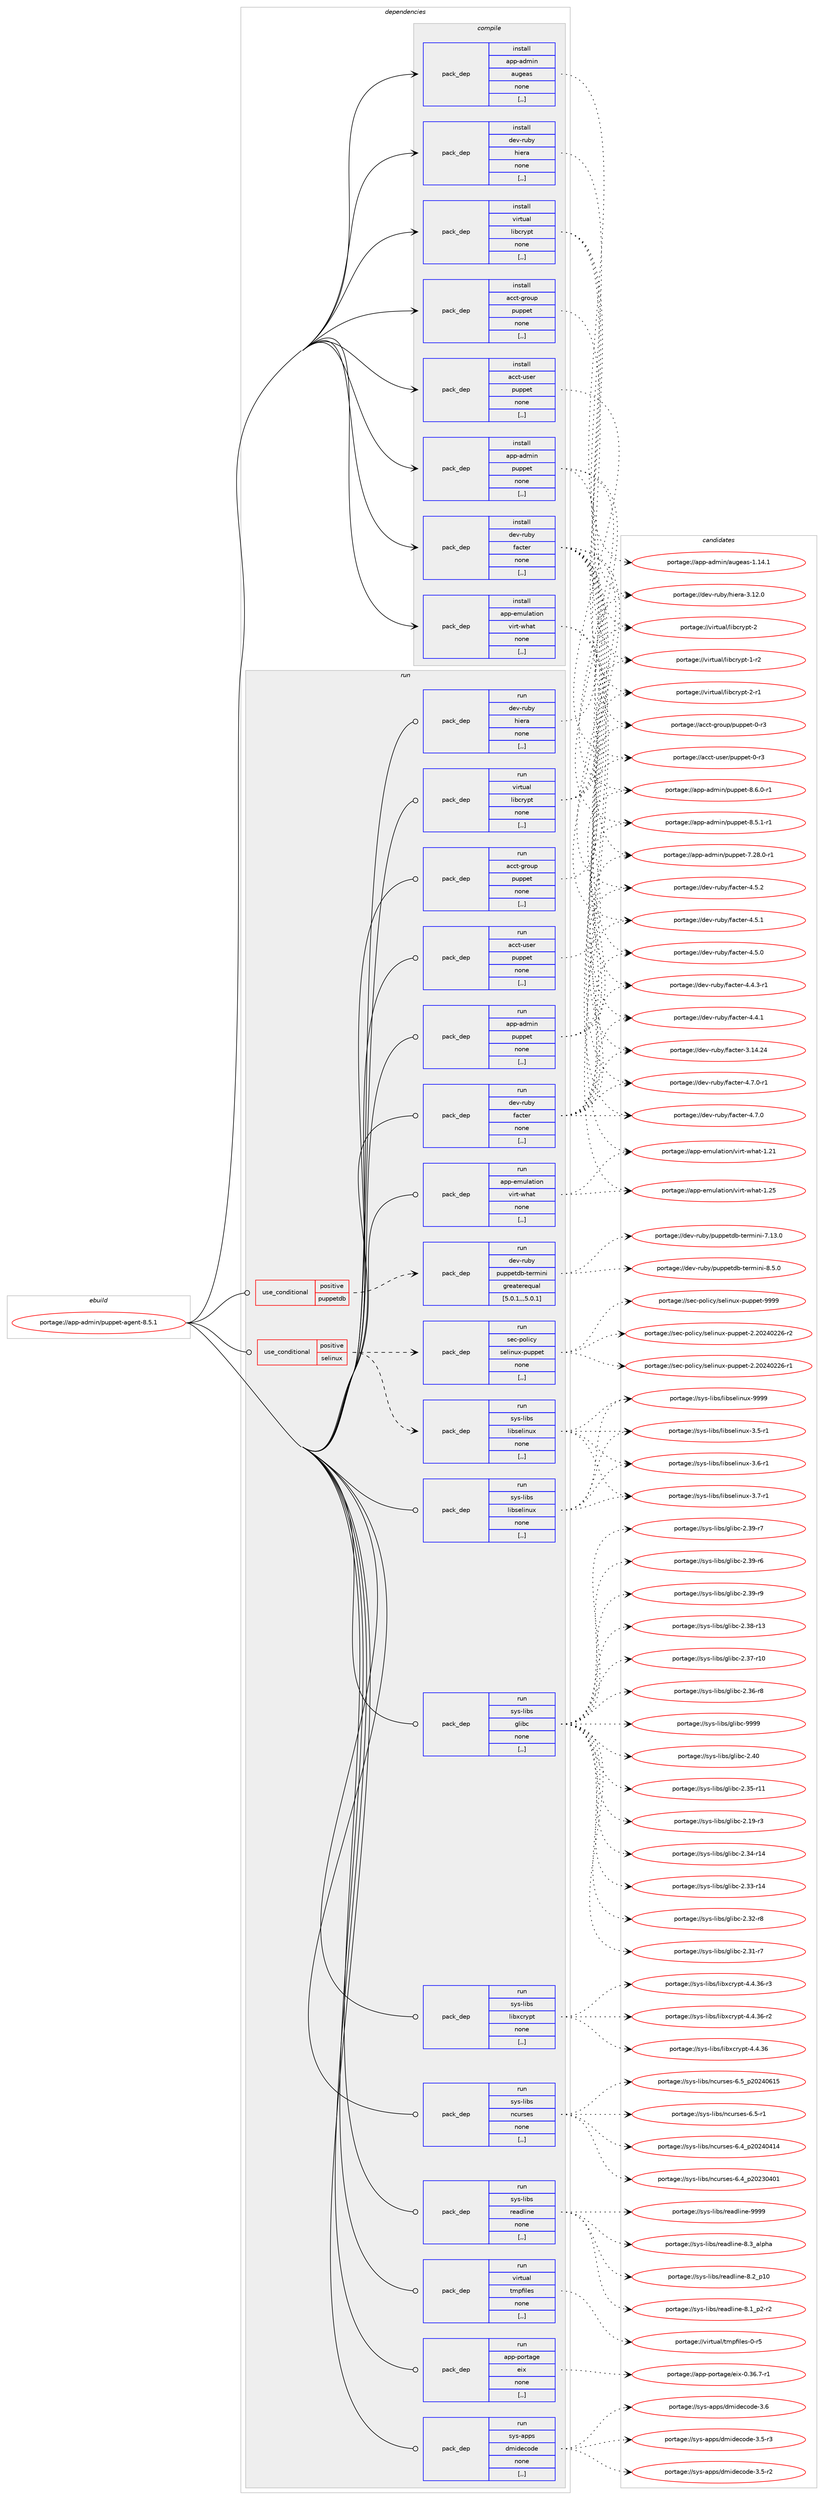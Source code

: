 digraph prolog {

# *************
# Graph options
# *************

newrank=true;
concentrate=true;
compound=true;
graph [rankdir=LR,fontname=Helvetica,fontsize=10,ranksep=1.5];#, ranksep=2.5, nodesep=0.2];
edge  [arrowhead=vee];
node  [fontname=Helvetica,fontsize=10];

# **********
# The ebuild
# **********

subgraph cluster_leftcol {
color=gray;
label=<<i>ebuild</i>>;
id [label="portage://app-admin/puppet-agent-8.5.1", color=red, width=4, href="../app-admin/puppet-agent-8.5.1.svg"];
}

# ****************
# The dependencies
# ****************

subgraph cluster_midcol {
color=gray;
label=<<i>dependencies</i>>;
subgraph cluster_compile {
fillcolor="#eeeeee";
style=filled;
label=<<i>compile</i>>;
subgraph pack2867 {
dependency3683 [label=<<TABLE BORDER="0" CELLBORDER="1" CELLSPACING="0" CELLPADDING="4" WIDTH="220"><TR><TD ROWSPAN="6" CELLPADDING="30">pack_dep</TD></TR><TR><TD WIDTH="110">install</TD></TR><TR><TD>acct-group</TD></TR><TR><TD>puppet</TD></TR><TR><TD>none</TD></TR><TR><TD>[,,]</TD></TR></TABLE>>, shape=none, color=blue];
}
id:e -> dependency3683:w [weight=20,style="solid",arrowhead="vee"];
subgraph pack2868 {
dependency3684 [label=<<TABLE BORDER="0" CELLBORDER="1" CELLSPACING="0" CELLPADDING="4" WIDTH="220"><TR><TD ROWSPAN="6" CELLPADDING="30">pack_dep</TD></TR><TR><TD WIDTH="110">install</TD></TR><TR><TD>acct-user</TD></TR><TR><TD>puppet</TD></TR><TR><TD>none</TD></TR><TR><TD>[,,]</TD></TR></TABLE>>, shape=none, color=blue];
}
id:e -> dependency3684:w [weight=20,style="solid",arrowhead="vee"];
subgraph pack2869 {
dependency3685 [label=<<TABLE BORDER="0" CELLBORDER="1" CELLSPACING="0" CELLPADDING="4" WIDTH="220"><TR><TD ROWSPAN="6" CELLPADDING="30">pack_dep</TD></TR><TR><TD WIDTH="110">install</TD></TR><TR><TD>app-admin</TD></TR><TR><TD>augeas</TD></TR><TR><TD>none</TD></TR><TR><TD>[,,]</TD></TR></TABLE>>, shape=none, color=blue];
}
id:e -> dependency3685:w [weight=20,style="solid",arrowhead="vee"];
subgraph pack2870 {
dependency3686 [label=<<TABLE BORDER="0" CELLBORDER="1" CELLSPACING="0" CELLPADDING="4" WIDTH="220"><TR><TD ROWSPAN="6" CELLPADDING="30">pack_dep</TD></TR><TR><TD WIDTH="110">install</TD></TR><TR><TD>app-emulation</TD></TR><TR><TD>virt-what</TD></TR><TR><TD>none</TD></TR><TR><TD>[,,]</TD></TR></TABLE>>, shape=none, color=blue];
}
id:e -> dependency3686:w [weight=20,style="solid",arrowhead="vee"];
subgraph pack2871 {
dependency3687 [label=<<TABLE BORDER="0" CELLBORDER="1" CELLSPACING="0" CELLPADDING="4" WIDTH="220"><TR><TD ROWSPAN="6" CELLPADDING="30">pack_dep</TD></TR><TR><TD WIDTH="110">install</TD></TR><TR><TD>virtual</TD></TR><TR><TD>libcrypt</TD></TR><TR><TD>none</TD></TR><TR><TD>[,,]</TD></TR></TABLE>>, shape=none, color=blue];
}
id:e -> dependency3687:w [weight=20,style="solid",arrowhead="vee"];
subgraph pack2872 {
dependency3688 [label=<<TABLE BORDER="0" CELLBORDER="1" CELLSPACING="0" CELLPADDING="4" WIDTH="220"><TR><TD ROWSPAN="6" CELLPADDING="30">pack_dep</TD></TR><TR><TD WIDTH="110">install</TD></TR><TR><TD>app-admin</TD></TR><TR><TD>puppet</TD></TR><TR><TD>none</TD></TR><TR><TD>[,,]</TD></TR></TABLE>>, shape=none, color=blue];
}
id:e -> dependency3688:w [weight=20,style="solid",arrowhead="vee"];
subgraph pack2873 {
dependency3689 [label=<<TABLE BORDER="0" CELLBORDER="1" CELLSPACING="0" CELLPADDING="4" WIDTH="220"><TR><TD ROWSPAN="6" CELLPADDING="30">pack_dep</TD></TR><TR><TD WIDTH="110">install</TD></TR><TR><TD>dev-ruby</TD></TR><TR><TD>facter</TD></TR><TR><TD>none</TD></TR><TR><TD>[,,]</TD></TR></TABLE>>, shape=none, color=blue];
}
id:e -> dependency3689:w [weight=20,style="solid",arrowhead="vee"];
subgraph pack2874 {
dependency3690 [label=<<TABLE BORDER="0" CELLBORDER="1" CELLSPACING="0" CELLPADDING="4" WIDTH="220"><TR><TD ROWSPAN="6" CELLPADDING="30">pack_dep</TD></TR><TR><TD WIDTH="110">install</TD></TR><TR><TD>dev-ruby</TD></TR><TR><TD>hiera</TD></TR><TR><TD>none</TD></TR><TR><TD>[,,]</TD></TR></TABLE>>, shape=none, color=blue];
}
id:e -> dependency3690:w [weight=20,style="solid",arrowhead="vee"];
}
subgraph cluster_compileandrun {
fillcolor="#eeeeee";
style=filled;
label=<<i>compile and run</i>>;
}
subgraph cluster_run {
fillcolor="#eeeeee";
style=filled;
label=<<i>run</i>>;
subgraph cond801 {
dependency3691 [label=<<TABLE BORDER="0" CELLBORDER="1" CELLSPACING="0" CELLPADDING="4"><TR><TD ROWSPAN="3" CELLPADDING="10">use_conditional</TD></TR><TR><TD>positive</TD></TR><TR><TD>puppetdb</TD></TR></TABLE>>, shape=none, color=red];
subgraph pack2875 {
dependency3692 [label=<<TABLE BORDER="0" CELLBORDER="1" CELLSPACING="0" CELLPADDING="4" WIDTH="220"><TR><TD ROWSPAN="6" CELLPADDING="30">pack_dep</TD></TR><TR><TD WIDTH="110">run</TD></TR><TR><TD>dev-ruby</TD></TR><TR><TD>puppetdb-termini</TD></TR><TR><TD>greaterequal</TD></TR><TR><TD>[5.0.1,,,5.0.1]</TD></TR></TABLE>>, shape=none, color=blue];
}
dependency3691:e -> dependency3692:w [weight=20,style="dashed",arrowhead="vee"];
}
id:e -> dependency3691:w [weight=20,style="solid",arrowhead="odot"];
subgraph cond802 {
dependency3693 [label=<<TABLE BORDER="0" CELLBORDER="1" CELLSPACING="0" CELLPADDING="4"><TR><TD ROWSPAN="3" CELLPADDING="10">use_conditional</TD></TR><TR><TD>positive</TD></TR><TR><TD>selinux</TD></TR></TABLE>>, shape=none, color=red];
subgraph pack2876 {
dependency3694 [label=<<TABLE BORDER="0" CELLBORDER="1" CELLSPACING="0" CELLPADDING="4" WIDTH="220"><TR><TD ROWSPAN="6" CELLPADDING="30">pack_dep</TD></TR><TR><TD WIDTH="110">run</TD></TR><TR><TD>sys-libs</TD></TR><TR><TD>libselinux</TD></TR><TR><TD>none</TD></TR><TR><TD>[,,]</TD></TR></TABLE>>, shape=none, color=blue];
}
dependency3693:e -> dependency3694:w [weight=20,style="dashed",arrowhead="vee"];
subgraph pack2877 {
dependency3695 [label=<<TABLE BORDER="0" CELLBORDER="1" CELLSPACING="0" CELLPADDING="4" WIDTH="220"><TR><TD ROWSPAN="6" CELLPADDING="30">pack_dep</TD></TR><TR><TD WIDTH="110">run</TD></TR><TR><TD>sec-policy</TD></TR><TR><TD>selinux-puppet</TD></TR><TR><TD>none</TD></TR><TR><TD>[,,]</TD></TR></TABLE>>, shape=none, color=blue];
}
dependency3693:e -> dependency3695:w [weight=20,style="dashed",arrowhead="vee"];
}
id:e -> dependency3693:w [weight=20,style="solid",arrowhead="odot"];
subgraph pack2878 {
dependency3696 [label=<<TABLE BORDER="0" CELLBORDER="1" CELLSPACING="0" CELLPADDING="4" WIDTH="220"><TR><TD ROWSPAN="6" CELLPADDING="30">pack_dep</TD></TR><TR><TD WIDTH="110">run</TD></TR><TR><TD>acct-group</TD></TR><TR><TD>puppet</TD></TR><TR><TD>none</TD></TR><TR><TD>[,,]</TD></TR></TABLE>>, shape=none, color=blue];
}
id:e -> dependency3696:w [weight=20,style="solid",arrowhead="odot"];
subgraph pack2879 {
dependency3697 [label=<<TABLE BORDER="0" CELLBORDER="1" CELLSPACING="0" CELLPADDING="4" WIDTH="220"><TR><TD ROWSPAN="6" CELLPADDING="30">pack_dep</TD></TR><TR><TD WIDTH="110">run</TD></TR><TR><TD>acct-user</TD></TR><TR><TD>puppet</TD></TR><TR><TD>none</TD></TR><TR><TD>[,,]</TD></TR></TABLE>>, shape=none, color=blue];
}
id:e -> dependency3697:w [weight=20,style="solid",arrowhead="odot"];
subgraph pack2880 {
dependency3698 [label=<<TABLE BORDER="0" CELLBORDER="1" CELLSPACING="0" CELLPADDING="4" WIDTH="220"><TR><TD ROWSPAN="6" CELLPADDING="30">pack_dep</TD></TR><TR><TD WIDTH="110">run</TD></TR><TR><TD>app-emulation</TD></TR><TR><TD>virt-what</TD></TR><TR><TD>none</TD></TR><TR><TD>[,,]</TD></TR></TABLE>>, shape=none, color=blue];
}
id:e -> dependency3698:w [weight=20,style="solid",arrowhead="odot"];
subgraph pack2881 {
dependency3699 [label=<<TABLE BORDER="0" CELLBORDER="1" CELLSPACING="0" CELLPADDING="4" WIDTH="220"><TR><TD ROWSPAN="6" CELLPADDING="30">pack_dep</TD></TR><TR><TD WIDTH="110">run</TD></TR><TR><TD>app-portage</TD></TR><TR><TD>eix</TD></TR><TR><TD>none</TD></TR><TR><TD>[,,]</TD></TR></TABLE>>, shape=none, color=blue];
}
id:e -> dependency3699:w [weight=20,style="solid",arrowhead="odot"];
subgraph pack2882 {
dependency3700 [label=<<TABLE BORDER="0" CELLBORDER="1" CELLSPACING="0" CELLPADDING="4" WIDTH="220"><TR><TD ROWSPAN="6" CELLPADDING="30">pack_dep</TD></TR><TR><TD WIDTH="110">run</TD></TR><TR><TD>sys-apps</TD></TR><TR><TD>dmidecode</TD></TR><TR><TD>none</TD></TR><TR><TD>[,,]</TD></TR></TABLE>>, shape=none, color=blue];
}
id:e -> dependency3700:w [weight=20,style="solid",arrowhead="odot"];
subgraph pack2883 {
dependency3701 [label=<<TABLE BORDER="0" CELLBORDER="1" CELLSPACING="0" CELLPADDING="4" WIDTH="220"><TR><TD ROWSPAN="6" CELLPADDING="30">pack_dep</TD></TR><TR><TD WIDTH="110">run</TD></TR><TR><TD>sys-libs</TD></TR><TR><TD>glibc</TD></TR><TR><TD>none</TD></TR><TR><TD>[,,]</TD></TR></TABLE>>, shape=none, color=blue];
}
id:e -> dependency3701:w [weight=20,style="solid",arrowhead="odot"];
subgraph pack2884 {
dependency3702 [label=<<TABLE BORDER="0" CELLBORDER="1" CELLSPACING="0" CELLPADDING="4" WIDTH="220"><TR><TD ROWSPAN="6" CELLPADDING="30">pack_dep</TD></TR><TR><TD WIDTH="110">run</TD></TR><TR><TD>sys-libs</TD></TR><TR><TD>libselinux</TD></TR><TR><TD>none</TD></TR><TR><TD>[,,]</TD></TR></TABLE>>, shape=none, color=blue];
}
id:e -> dependency3702:w [weight=20,style="solid",arrowhead="odot"];
subgraph pack2885 {
dependency3703 [label=<<TABLE BORDER="0" CELLBORDER="1" CELLSPACING="0" CELLPADDING="4" WIDTH="220"><TR><TD ROWSPAN="6" CELLPADDING="30">pack_dep</TD></TR><TR><TD WIDTH="110">run</TD></TR><TR><TD>sys-libs</TD></TR><TR><TD>libxcrypt</TD></TR><TR><TD>none</TD></TR><TR><TD>[,,]</TD></TR></TABLE>>, shape=none, color=blue];
}
id:e -> dependency3703:w [weight=20,style="solid",arrowhead="odot"];
subgraph pack2886 {
dependency3704 [label=<<TABLE BORDER="0" CELLBORDER="1" CELLSPACING="0" CELLPADDING="4" WIDTH="220"><TR><TD ROWSPAN="6" CELLPADDING="30">pack_dep</TD></TR><TR><TD WIDTH="110">run</TD></TR><TR><TD>sys-libs</TD></TR><TR><TD>ncurses</TD></TR><TR><TD>none</TD></TR><TR><TD>[,,]</TD></TR></TABLE>>, shape=none, color=blue];
}
id:e -> dependency3704:w [weight=20,style="solid",arrowhead="odot"];
subgraph pack2887 {
dependency3705 [label=<<TABLE BORDER="0" CELLBORDER="1" CELLSPACING="0" CELLPADDING="4" WIDTH="220"><TR><TD ROWSPAN="6" CELLPADDING="30">pack_dep</TD></TR><TR><TD WIDTH="110">run</TD></TR><TR><TD>sys-libs</TD></TR><TR><TD>readline</TD></TR><TR><TD>none</TD></TR><TR><TD>[,,]</TD></TR></TABLE>>, shape=none, color=blue];
}
id:e -> dependency3705:w [weight=20,style="solid",arrowhead="odot"];
subgraph pack2888 {
dependency3706 [label=<<TABLE BORDER="0" CELLBORDER="1" CELLSPACING="0" CELLPADDING="4" WIDTH="220"><TR><TD ROWSPAN="6" CELLPADDING="30">pack_dep</TD></TR><TR><TD WIDTH="110">run</TD></TR><TR><TD>virtual</TD></TR><TR><TD>libcrypt</TD></TR><TR><TD>none</TD></TR><TR><TD>[,,]</TD></TR></TABLE>>, shape=none, color=blue];
}
id:e -> dependency3706:w [weight=20,style="solid",arrowhead="odot"];
subgraph pack2889 {
dependency3707 [label=<<TABLE BORDER="0" CELLBORDER="1" CELLSPACING="0" CELLPADDING="4" WIDTH="220"><TR><TD ROWSPAN="6" CELLPADDING="30">pack_dep</TD></TR><TR><TD WIDTH="110">run</TD></TR><TR><TD>virtual</TD></TR><TR><TD>tmpfiles</TD></TR><TR><TD>none</TD></TR><TR><TD>[,,]</TD></TR></TABLE>>, shape=none, color=blue];
}
id:e -> dependency3707:w [weight=20,style="solid",arrowhead="odot"];
subgraph pack2890 {
dependency3708 [label=<<TABLE BORDER="0" CELLBORDER="1" CELLSPACING="0" CELLPADDING="4" WIDTH="220"><TR><TD ROWSPAN="6" CELLPADDING="30">pack_dep</TD></TR><TR><TD WIDTH="110">run</TD></TR><TR><TD>app-admin</TD></TR><TR><TD>puppet</TD></TR><TR><TD>none</TD></TR><TR><TD>[,,]</TD></TR></TABLE>>, shape=none, color=blue];
}
id:e -> dependency3708:w [weight=20,style="solid",arrowhead="odot"];
subgraph pack2891 {
dependency3709 [label=<<TABLE BORDER="0" CELLBORDER="1" CELLSPACING="0" CELLPADDING="4" WIDTH="220"><TR><TD ROWSPAN="6" CELLPADDING="30">pack_dep</TD></TR><TR><TD WIDTH="110">run</TD></TR><TR><TD>dev-ruby</TD></TR><TR><TD>facter</TD></TR><TR><TD>none</TD></TR><TR><TD>[,,]</TD></TR></TABLE>>, shape=none, color=blue];
}
id:e -> dependency3709:w [weight=20,style="solid",arrowhead="odot"];
subgraph pack2892 {
dependency3710 [label=<<TABLE BORDER="0" CELLBORDER="1" CELLSPACING="0" CELLPADDING="4" WIDTH="220"><TR><TD ROWSPAN="6" CELLPADDING="30">pack_dep</TD></TR><TR><TD WIDTH="110">run</TD></TR><TR><TD>dev-ruby</TD></TR><TR><TD>hiera</TD></TR><TR><TD>none</TD></TR><TR><TD>[,,]</TD></TR></TABLE>>, shape=none, color=blue];
}
id:e -> dependency3710:w [weight=20,style="solid",arrowhead="odot"];
}
}

# **************
# The candidates
# **************

subgraph cluster_choices {
rank=same;
color=gray;
label=<<i>candidates</i>>;

subgraph choice2867 {
color=black;
nodesep=1;
choice979999116451031141111171124711211711211210111645484511451 [label="portage://acct-group/puppet-0-r3", color=red, width=4,href="../acct-group/puppet-0-r3.svg"];
dependency3683:e -> choice979999116451031141111171124711211711211210111645484511451:w [style=dotted,weight="100"];
}
subgraph choice2868 {
color=black;
nodesep=1;
choice979999116451171151011144711211711211210111645484511451 [label="portage://acct-user/puppet-0-r3", color=red, width=4,href="../acct-user/puppet-0-r3.svg"];
dependency3684:e -> choice979999116451171151011144711211711211210111645484511451:w [style=dotted,weight="100"];
}
subgraph choice2869 {
color=black;
nodesep=1;
choice97112112459710010910511047971171031019711545494649524649 [label="portage://app-admin/augeas-1.14.1", color=red, width=4,href="../app-admin/augeas-1.14.1.svg"];
dependency3685:e -> choice97112112459710010910511047971171031019711545494649524649:w [style=dotted,weight="100"];
}
subgraph choice2870 {
color=black;
nodesep=1;
choice9711211245101109117108971161051111104711810511411645119104971164549465053 [label="portage://app-emulation/virt-what-1.25", color=red, width=4,href="../app-emulation/virt-what-1.25.svg"];
choice9711211245101109117108971161051111104711810511411645119104971164549465049 [label="portage://app-emulation/virt-what-1.21", color=red, width=4,href="../app-emulation/virt-what-1.21.svg"];
dependency3686:e -> choice9711211245101109117108971161051111104711810511411645119104971164549465053:w [style=dotted,weight="100"];
dependency3686:e -> choice9711211245101109117108971161051111104711810511411645119104971164549465049:w [style=dotted,weight="100"];
}
subgraph choice2871 {
color=black;
nodesep=1;
choice1181051141161179710847108105989911412111211645504511449 [label="portage://virtual/libcrypt-2-r1", color=red, width=4,href="../virtual/libcrypt-2-r1.svg"];
choice118105114116117971084710810598991141211121164550 [label="portage://virtual/libcrypt-2", color=red, width=4,href="../virtual/libcrypt-2.svg"];
choice1181051141161179710847108105989911412111211645494511450 [label="portage://virtual/libcrypt-1-r2", color=red, width=4,href="../virtual/libcrypt-1-r2.svg"];
dependency3687:e -> choice1181051141161179710847108105989911412111211645504511449:w [style=dotted,weight="100"];
dependency3687:e -> choice118105114116117971084710810598991141211121164550:w [style=dotted,weight="100"];
dependency3687:e -> choice1181051141161179710847108105989911412111211645494511450:w [style=dotted,weight="100"];
}
subgraph choice2872 {
color=black;
nodesep=1;
choice971121124597100109105110471121171121121011164556465446484511449 [label="portage://app-admin/puppet-8.6.0-r1", color=red, width=4,href="../app-admin/puppet-8.6.0-r1.svg"];
choice971121124597100109105110471121171121121011164556465346494511449 [label="portage://app-admin/puppet-8.5.1-r1", color=red, width=4,href="../app-admin/puppet-8.5.1-r1.svg"];
choice97112112459710010910511047112117112112101116455546505646484511449 [label="portage://app-admin/puppet-7.28.0-r1", color=red, width=4,href="../app-admin/puppet-7.28.0-r1.svg"];
dependency3688:e -> choice971121124597100109105110471121171121121011164556465446484511449:w [style=dotted,weight="100"];
dependency3688:e -> choice971121124597100109105110471121171121121011164556465346494511449:w [style=dotted,weight="100"];
dependency3688:e -> choice97112112459710010910511047112117112112101116455546505646484511449:w [style=dotted,weight="100"];
}
subgraph choice2873 {
color=black;
nodesep=1;
choice10010111845114117981214710297991161011144552465546484511449 [label="portage://dev-ruby/facter-4.7.0-r1", color=red, width=4,href="../dev-ruby/facter-4.7.0-r1.svg"];
choice1001011184511411798121471029799116101114455246554648 [label="portage://dev-ruby/facter-4.7.0", color=red, width=4,href="../dev-ruby/facter-4.7.0.svg"];
choice1001011184511411798121471029799116101114455246534650 [label="portage://dev-ruby/facter-4.5.2", color=red, width=4,href="../dev-ruby/facter-4.5.2.svg"];
choice1001011184511411798121471029799116101114455246534649 [label="portage://dev-ruby/facter-4.5.1", color=red, width=4,href="../dev-ruby/facter-4.5.1.svg"];
choice1001011184511411798121471029799116101114455246534648 [label="portage://dev-ruby/facter-4.5.0", color=red, width=4,href="../dev-ruby/facter-4.5.0.svg"];
choice10010111845114117981214710297991161011144552465246514511449 [label="portage://dev-ruby/facter-4.4.3-r1", color=red, width=4,href="../dev-ruby/facter-4.4.3-r1.svg"];
choice1001011184511411798121471029799116101114455246524649 [label="portage://dev-ruby/facter-4.4.1", color=red, width=4,href="../dev-ruby/facter-4.4.1.svg"];
choice10010111845114117981214710297991161011144551464952465052 [label="portage://dev-ruby/facter-3.14.24", color=red, width=4,href="../dev-ruby/facter-3.14.24.svg"];
dependency3689:e -> choice10010111845114117981214710297991161011144552465546484511449:w [style=dotted,weight="100"];
dependency3689:e -> choice1001011184511411798121471029799116101114455246554648:w [style=dotted,weight="100"];
dependency3689:e -> choice1001011184511411798121471029799116101114455246534650:w [style=dotted,weight="100"];
dependency3689:e -> choice1001011184511411798121471029799116101114455246534649:w [style=dotted,weight="100"];
dependency3689:e -> choice1001011184511411798121471029799116101114455246534648:w [style=dotted,weight="100"];
dependency3689:e -> choice10010111845114117981214710297991161011144552465246514511449:w [style=dotted,weight="100"];
dependency3689:e -> choice1001011184511411798121471029799116101114455246524649:w [style=dotted,weight="100"];
dependency3689:e -> choice10010111845114117981214710297991161011144551464952465052:w [style=dotted,weight="100"];
}
subgraph choice2874 {
color=black;
nodesep=1;
choice1001011184511411798121471041051011149745514649504648 [label="portage://dev-ruby/hiera-3.12.0", color=red, width=4,href="../dev-ruby/hiera-3.12.0.svg"];
dependency3690:e -> choice1001011184511411798121471041051011149745514649504648:w [style=dotted,weight="100"];
}
subgraph choice2875 {
color=black;
nodesep=1;
choice1001011184511411798121471121171121121011161009845116101114109105110105455646534648 [label="portage://dev-ruby/puppetdb-termini-8.5.0", color=red, width=4,href="../dev-ruby/puppetdb-termini-8.5.0.svg"];
choice100101118451141179812147112117112112101116100984511610111410910511010545554649514648 [label="portage://dev-ruby/puppetdb-termini-7.13.0", color=red, width=4,href="../dev-ruby/puppetdb-termini-7.13.0.svg"];
dependency3692:e -> choice1001011184511411798121471121171121121011161009845116101114109105110105455646534648:w [style=dotted,weight="100"];
dependency3692:e -> choice100101118451141179812147112117112112101116100984511610111410910511010545554649514648:w [style=dotted,weight="100"];
}
subgraph choice2876 {
color=black;
nodesep=1;
choice115121115451081059811547108105981151011081051101171204557575757 [label="portage://sys-libs/libselinux-9999", color=red, width=4,href="../sys-libs/libselinux-9999.svg"];
choice11512111545108105981154710810598115101108105110117120455146554511449 [label="portage://sys-libs/libselinux-3.7-r1", color=red, width=4,href="../sys-libs/libselinux-3.7-r1.svg"];
choice11512111545108105981154710810598115101108105110117120455146544511449 [label="portage://sys-libs/libselinux-3.6-r1", color=red, width=4,href="../sys-libs/libselinux-3.6-r1.svg"];
choice11512111545108105981154710810598115101108105110117120455146534511449 [label="portage://sys-libs/libselinux-3.5-r1", color=red, width=4,href="../sys-libs/libselinux-3.5-r1.svg"];
dependency3694:e -> choice115121115451081059811547108105981151011081051101171204557575757:w [style=dotted,weight="100"];
dependency3694:e -> choice11512111545108105981154710810598115101108105110117120455146554511449:w [style=dotted,weight="100"];
dependency3694:e -> choice11512111545108105981154710810598115101108105110117120455146544511449:w [style=dotted,weight="100"];
dependency3694:e -> choice11512111545108105981154710810598115101108105110117120455146534511449:w [style=dotted,weight="100"];
}
subgraph choice2877 {
color=black;
nodesep=1;
choice11510199451121111081059912147115101108105110117120451121171121121011164557575757 [label="portage://sec-policy/selinux-puppet-9999", color=red, width=4,href="../sec-policy/selinux-puppet-9999.svg"];
choice115101994511211110810599121471151011081051101171204511211711211210111645504650485052485050544511450 [label="portage://sec-policy/selinux-puppet-2.20240226-r2", color=red, width=4,href="../sec-policy/selinux-puppet-2.20240226-r2.svg"];
choice115101994511211110810599121471151011081051101171204511211711211210111645504650485052485050544511449 [label="portage://sec-policy/selinux-puppet-2.20240226-r1", color=red, width=4,href="../sec-policy/selinux-puppet-2.20240226-r1.svg"];
dependency3695:e -> choice11510199451121111081059912147115101108105110117120451121171121121011164557575757:w [style=dotted,weight="100"];
dependency3695:e -> choice115101994511211110810599121471151011081051101171204511211711211210111645504650485052485050544511450:w [style=dotted,weight="100"];
dependency3695:e -> choice115101994511211110810599121471151011081051101171204511211711211210111645504650485052485050544511449:w [style=dotted,weight="100"];
}
subgraph choice2878 {
color=black;
nodesep=1;
choice979999116451031141111171124711211711211210111645484511451 [label="portage://acct-group/puppet-0-r3", color=red, width=4,href="../acct-group/puppet-0-r3.svg"];
dependency3696:e -> choice979999116451031141111171124711211711211210111645484511451:w [style=dotted,weight="100"];
}
subgraph choice2879 {
color=black;
nodesep=1;
choice979999116451171151011144711211711211210111645484511451 [label="portage://acct-user/puppet-0-r3", color=red, width=4,href="../acct-user/puppet-0-r3.svg"];
dependency3697:e -> choice979999116451171151011144711211711211210111645484511451:w [style=dotted,weight="100"];
}
subgraph choice2880 {
color=black;
nodesep=1;
choice9711211245101109117108971161051111104711810511411645119104971164549465053 [label="portage://app-emulation/virt-what-1.25", color=red, width=4,href="../app-emulation/virt-what-1.25.svg"];
choice9711211245101109117108971161051111104711810511411645119104971164549465049 [label="portage://app-emulation/virt-what-1.21", color=red, width=4,href="../app-emulation/virt-what-1.21.svg"];
dependency3698:e -> choice9711211245101109117108971161051111104711810511411645119104971164549465053:w [style=dotted,weight="100"];
dependency3698:e -> choice9711211245101109117108971161051111104711810511411645119104971164549465049:w [style=dotted,weight="100"];
}
subgraph choice2881 {
color=black;
nodesep=1;
choice97112112451121111141169710310147101105120454846515446554511449 [label="portage://app-portage/eix-0.36.7-r1", color=red, width=4,href="../app-portage/eix-0.36.7-r1.svg"];
dependency3699:e -> choice97112112451121111141169710310147101105120454846515446554511449:w [style=dotted,weight="100"];
}
subgraph choice2882 {
color=black;
nodesep=1;
choice1151211154597112112115471001091051001019911110010145514654 [label="portage://sys-apps/dmidecode-3.6", color=red, width=4,href="../sys-apps/dmidecode-3.6.svg"];
choice11512111545971121121154710010910510010199111100101455146534511451 [label="portage://sys-apps/dmidecode-3.5-r3", color=red, width=4,href="../sys-apps/dmidecode-3.5-r3.svg"];
choice11512111545971121121154710010910510010199111100101455146534511450 [label="portage://sys-apps/dmidecode-3.5-r2", color=red, width=4,href="../sys-apps/dmidecode-3.5-r2.svg"];
dependency3700:e -> choice1151211154597112112115471001091051001019911110010145514654:w [style=dotted,weight="100"];
dependency3700:e -> choice11512111545971121121154710010910510010199111100101455146534511451:w [style=dotted,weight="100"];
dependency3700:e -> choice11512111545971121121154710010910510010199111100101455146534511450:w [style=dotted,weight="100"];
}
subgraph choice2883 {
color=black;
nodesep=1;
choice11512111545108105981154710310810598994557575757 [label="portage://sys-libs/glibc-9999", color=red, width=4,href="../sys-libs/glibc-9999.svg"];
choice11512111545108105981154710310810598994550465248 [label="portage://sys-libs/glibc-2.40", color=red, width=4,href="../sys-libs/glibc-2.40.svg"];
choice115121115451081059811547103108105989945504651574511457 [label="portage://sys-libs/glibc-2.39-r9", color=red, width=4,href="../sys-libs/glibc-2.39-r9.svg"];
choice115121115451081059811547103108105989945504651574511455 [label="portage://sys-libs/glibc-2.39-r7", color=red, width=4,href="../sys-libs/glibc-2.39-r7.svg"];
choice115121115451081059811547103108105989945504651574511454 [label="portage://sys-libs/glibc-2.39-r6", color=red, width=4,href="../sys-libs/glibc-2.39-r6.svg"];
choice11512111545108105981154710310810598994550465156451144951 [label="portage://sys-libs/glibc-2.38-r13", color=red, width=4,href="../sys-libs/glibc-2.38-r13.svg"];
choice11512111545108105981154710310810598994550465155451144948 [label="portage://sys-libs/glibc-2.37-r10", color=red, width=4,href="../sys-libs/glibc-2.37-r10.svg"];
choice115121115451081059811547103108105989945504651544511456 [label="portage://sys-libs/glibc-2.36-r8", color=red, width=4,href="../sys-libs/glibc-2.36-r8.svg"];
choice11512111545108105981154710310810598994550465153451144949 [label="portage://sys-libs/glibc-2.35-r11", color=red, width=4,href="../sys-libs/glibc-2.35-r11.svg"];
choice11512111545108105981154710310810598994550465152451144952 [label="portage://sys-libs/glibc-2.34-r14", color=red, width=4,href="../sys-libs/glibc-2.34-r14.svg"];
choice11512111545108105981154710310810598994550465151451144952 [label="portage://sys-libs/glibc-2.33-r14", color=red, width=4,href="../sys-libs/glibc-2.33-r14.svg"];
choice115121115451081059811547103108105989945504651504511456 [label="portage://sys-libs/glibc-2.32-r8", color=red, width=4,href="../sys-libs/glibc-2.32-r8.svg"];
choice115121115451081059811547103108105989945504651494511455 [label="portage://sys-libs/glibc-2.31-r7", color=red, width=4,href="../sys-libs/glibc-2.31-r7.svg"];
choice115121115451081059811547103108105989945504649574511451 [label="portage://sys-libs/glibc-2.19-r3", color=red, width=4,href="../sys-libs/glibc-2.19-r3.svg"];
dependency3701:e -> choice11512111545108105981154710310810598994557575757:w [style=dotted,weight="100"];
dependency3701:e -> choice11512111545108105981154710310810598994550465248:w [style=dotted,weight="100"];
dependency3701:e -> choice115121115451081059811547103108105989945504651574511457:w [style=dotted,weight="100"];
dependency3701:e -> choice115121115451081059811547103108105989945504651574511455:w [style=dotted,weight="100"];
dependency3701:e -> choice115121115451081059811547103108105989945504651574511454:w [style=dotted,weight="100"];
dependency3701:e -> choice11512111545108105981154710310810598994550465156451144951:w [style=dotted,weight="100"];
dependency3701:e -> choice11512111545108105981154710310810598994550465155451144948:w [style=dotted,weight="100"];
dependency3701:e -> choice115121115451081059811547103108105989945504651544511456:w [style=dotted,weight="100"];
dependency3701:e -> choice11512111545108105981154710310810598994550465153451144949:w [style=dotted,weight="100"];
dependency3701:e -> choice11512111545108105981154710310810598994550465152451144952:w [style=dotted,weight="100"];
dependency3701:e -> choice11512111545108105981154710310810598994550465151451144952:w [style=dotted,weight="100"];
dependency3701:e -> choice115121115451081059811547103108105989945504651504511456:w [style=dotted,weight="100"];
dependency3701:e -> choice115121115451081059811547103108105989945504651494511455:w [style=dotted,weight="100"];
dependency3701:e -> choice115121115451081059811547103108105989945504649574511451:w [style=dotted,weight="100"];
}
subgraph choice2884 {
color=black;
nodesep=1;
choice115121115451081059811547108105981151011081051101171204557575757 [label="portage://sys-libs/libselinux-9999", color=red, width=4,href="../sys-libs/libselinux-9999.svg"];
choice11512111545108105981154710810598115101108105110117120455146554511449 [label="portage://sys-libs/libselinux-3.7-r1", color=red, width=4,href="../sys-libs/libselinux-3.7-r1.svg"];
choice11512111545108105981154710810598115101108105110117120455146544511449 [label="portage://sys-libs/libselinux-3.6-r1", color=red, width=4,href="../sys-libs/libselinux-3.6-r1.svg"];
choice11512111545108105981154710810598115101108105110117120455146534511449 [label="portage://sys-libs/libselinux-3.5-r1", color=red, width=4,href="../sys-libs/libselinux-3.5-r1.svg"];
dependency3702:e -> choice115121115451081059811547108105981151011081051101171204557575757:w [style=dotted,weight="100"];
dependency3702:e -> choice11512111545108105981154710810598115101108105110117120455146554511449:w [style=dotted,weight="100"];
dependency3702:e -> choice11512111545108105981154710810598115101108105110117120455146544511449:w [style=dotted,weight="100"];
dependency3702:e -> choice11512111545108105981154710810598115101108105110117120455146534511449:w [style=dotted,weight="100"];
}
subgraph choice2885 {
color=black;
nodesep=1;
choice1151211154510810598115471081059812099114121112116455246524651544511451 [label="portage://sys-libs/libxcrypt-4.4.36-r3", color=red, width=4,href="../sys-libs/libxcrypt-4.4.36-r3.svg"];
choice1151211154510810598115471081059812099114121112116455246524651544511450 [label="portage://sys-libs/libxcrypt-4.4.36-r2", color=red, width=4,href="../sys-libs/libxcrypt-4.4.36-r2.svg"];
choice115121115451081059811547108105981209911412111211645524652465154 [label="portage://sys-libs/libxcrypt-4.4.36", color=red, width=4,href="../sys-libs/libxcrypt-4.4.36.svg"];
dependency3703:e -> choice1151211154510810598115471081059812099114121112116455246524651544511451:w [style=dotted,weight="100"];
dependency3703:e -> choice1151211154510810598115471081059812099114121112116455246524651544511450:w [style=dotted,weight="100"];
dependency3703:e -> choice115121115451081059811547108105981209911412111211645524652465154:w [style=dotted,weight="100"];
}
subgraph choice2886 {
color=black;
nodesep=1;
choice1151211154510810598115471109911711411510111545544653951125048505248544953 [label="portage://sys-libs/ncurses-6.5_p20240615", color=red, width=4,href="../sys-libs/ncurses-6.5_p20240615.svg"];
choice11512111545108105981154711099117114115101115455446534511449 [label="portage://sys-libs/ncurses-6.5-r1", color=red, width=4,href="../sys-libs/ncurses-6.5-r1.svg"];
choice1151211154510810598115471109911711411510111545544652951125048505248524952 [label="portage://sys-libs/ncurses-6.4_p20240414", color=red, width=4,href="../sys-libs/ncurses-6.4_p20240414.svg"];
choice1151211154510810598115471109911711411510111545544652951125048505148524849 [label="portage://sys-libs/ncurses-6.4_p20230401", color=red, width=4,href="../sys-libs/ncurses-6.4_p20230401.svg"];
dependency3704:e -> choice1151211154510810598115471109911711411510111545544653951125048505248544953:w [style=dotted,weight="100"];
dependency3704:e -> choice11512111545108105981154711099117114115101115455446534511449:w [style=dotted,weight="100"];
dependency3704:e -> choice1151211154510810598115471109911711411510111545544652951125048505248524952:w [style=dotted,weight="100"];
dependency3704:e -> choice1151211154510810598115471109911711411510111545544652951125048505148524849:w [style=dotted,weight="100"];
}
subgraph choice2887 {
color=black;
nodesep=1;
choice115121115451081059811547114101971001081051101014557575757 [label="portage://sys-libs/readline-9999", color=red, width=4,href="../sys-libs/readline-9999.svg"];
choice1151211154510810598115471141019710010810511010145564651959710811210497 [label="portage://sys-libs/readline-8.3_alpha", color=red, width=4,href="../sys-libs/readline-8.3_alpha.svg"];
choice1151211154510810598115471141019710010810511010145564650951124948 [label="portage://sys-libs/readline-8.2_p10", color=red, width=4,href="../sys-libs/readline-8.2_p10.svg"];
choice115121115451081059811547114101971001081051101014556464995112504511450 [label="portage://sys-libs/readline-8.1_p2-r2", color=red, width=4,href="../sys-libs/readline-8.1_p2-r2.svg"];
dependency3705:e -> choice115121115451081059811547114101971001081051101014557575757:w [style=dotted,weight="100"];
dependency3705:e -> choice1151211154510810598115471141019710010810511010145564651959710811210497:w [style=dotted,weight="100"];
dependency3705:e -> choice1151211154510810598115471141019710010810511010145564650951124948:w [style=dotted,weight="100"];
dependency3705:e -> choice115121115451081059811547114101971001081051101014556464995112504511450:w [style=dotted,weight="100"];
}
subgraph choice2888 {
color=black;
nodesep=1;
choice1181051141161179710847108105989911412111211645504511449 [label="portage://virtual/libcrypt-2-r1", color=red, width=4,href="../virtual/libcrypt-2-r1.svg"];
choice118105114116117971084710810598991141211121164550 [label="portage://virtual/libcrypt-2", color=red, width=4,href="../virtual/libcrypt-2.svg"];
choice1181051141161179710847108105989911412111211645494511450 [label="portage://virtual/libcrypt-1-r2", color=red, width=4,href="../virtual/libcrypt-1-r2.svg"];
dependency3706:e -> choice1181051141161179710847108105989911412111211645504511449:w [style=dotted,weight="100"];
dependency3706:e -> choice118105114116117971084710810598991141211121164550:w [style=dotted,weight="100"];
dependency3706:e -> choice1181051141161179710847108105989911412111211645494511450:w [style=dotted,weight="100"];
}
subgraph choice2889 {
color=black;
nodesep=1;
choice118105114116117971084711610911210210510810111545484511453 [label="portage://virtual/tmpfiles-0-r5", color=red, width=4,href="../virtual/tmpfiles-0-r5.svg"];
dependency3707:e -> choice118105114116117971084711610911210210510810111545484511453:w [style=dotted,weight="100"];
}
subgraph choice2890 {
color=black;
nodesep=1;
choice971121124597100109105110471121171121121011164556465446484511449 [label="portage://app-admin/puppet-8.6.0-r1", color=red, width=4,href="../app-admin/puppet-8.6.0-r1.svg"];
choice971121124597100109105110471121171121121011164556465346494511449 [label="portage://app-admin/puppet-8.5.1-r1", color=red, width=4,href="../app-admin/puppet-8.5.1-r1.svg"];
choice97112112459710010910511047112117112112101116455546505646484511449 [label="portage://app-admin/puppet-7.28.0-r1", color=red, width=4,href="../app-admin/puppet-7.28.0-r1.svg"];
dependency3708:e -> choice971121124597100109105110471121171121121011164556465446484511449:w [style=dotted,weight="100"];
dependency3708:e -> choice971121124597100109105110471121171121121011164556465346494511449:w [style=dotted,weight="100"];
dependency3708:e -> choice97112112459710010910511047112117112112101116455546505646484511449:w [style=dotted,weight="100"];
}
subgraph choice2891 {
color=black;
nodesep=1;
choice10010111845114117981214710297991161011144552465546484511449 [label="portage://dev-ruby/facter-4.7.0-r1", color=red, width=4,href="../dev-ruby/facter-4.7.0-r1.svg"];
choice1001011184511411798121471029799116101114455246554648 [label="portage://dev-ruby/facter-4.7.0", color=red, width=4,href="../dev-ruby/facter-4.7.0.svg"];
choice1001011184511411798121471029799116101114455246534650 [label="portage://dev-ruby/facter-4.5.2", color=red, width=4,href="../dev-ruby/facter-4.5.2.svg"];
choice1001011184511411798121471029799116101114455246534649 [label="portage://dev-ruby/facter-4.5.1", color=red, width=4,href="../dev-ruby/facter-4.5.1.svg"];
choice1001011184511411798121471029799116101114455246534648 [label="portage://dev-ruby/facter-4.5.0", color=red, width=4,href="../dev-ruby/facter-4.5.0.svg"];
choice10010111845114117981214710297991161011144552465246514511449 [label="portage://dev-ruby/facter-4.4.3-r1", color=red, width=4,href="../dev-ruby/facter-4.4.3-r1.svg"];
choice1001011184511411798121471029799116101114455246524649 [label="portage://dev-ruby/facter-4.4.1", color=red, width=4,href="../dev-ruby/facter-4.4.1.svg"];
choice10010111845114117981214710297991161011144551464952465052 [label="portage://dev-ruby/facter-3.14.24", color=red, width=4,href="../dev-ruby/facter-3.14.24.svg"];
dependency3709:e -> choice10010111845114117981214710297991161011144552465546484511449:w [style=dotted,weight="100"];
dependency3709:e -> choice1001011184511411798121471029799116101114455246554648:w [style=dotted,weight="100"];
dependency3709:e -> choice1001011184511411798121471029799116101114455246534650:w [style=dotted,weight="100"];
dependency3709:e -> choice1001011184511411798121471029799116101114455246534649:w [style=dotted,weight="100"];
dependency3709:e -> choice1001011184511411798121471029799116101114455246534648:w [style=dotted,weight="100"];
dependency3709:e -> choice10010111845114117981214710297991161011144552465246514511449:w [style=dotted,weight="100"];
dependency3709:e -> choice1001011184511411798121471029799116101114455246524649:w [style=dotted,weight="100"];
dependency3709:e -> choice10010111845114117981214710297991161011144551464952465052:w [style=dotted,weight="100"];
}
subgraph choice2892 {
color=black;
nodesep=1;
choice1001011184511411798121471041051011149745514649504648 [label="portage://dev-ruby/hiera-3.12.0", color=red, width=4,href="../dev-ruby/hiera-3.12.0.svg"];
dependency3710:e -> choice1001011184511411798121471041051011149745514649504648:w [style=dotted,weight="100"];
}
}

}
